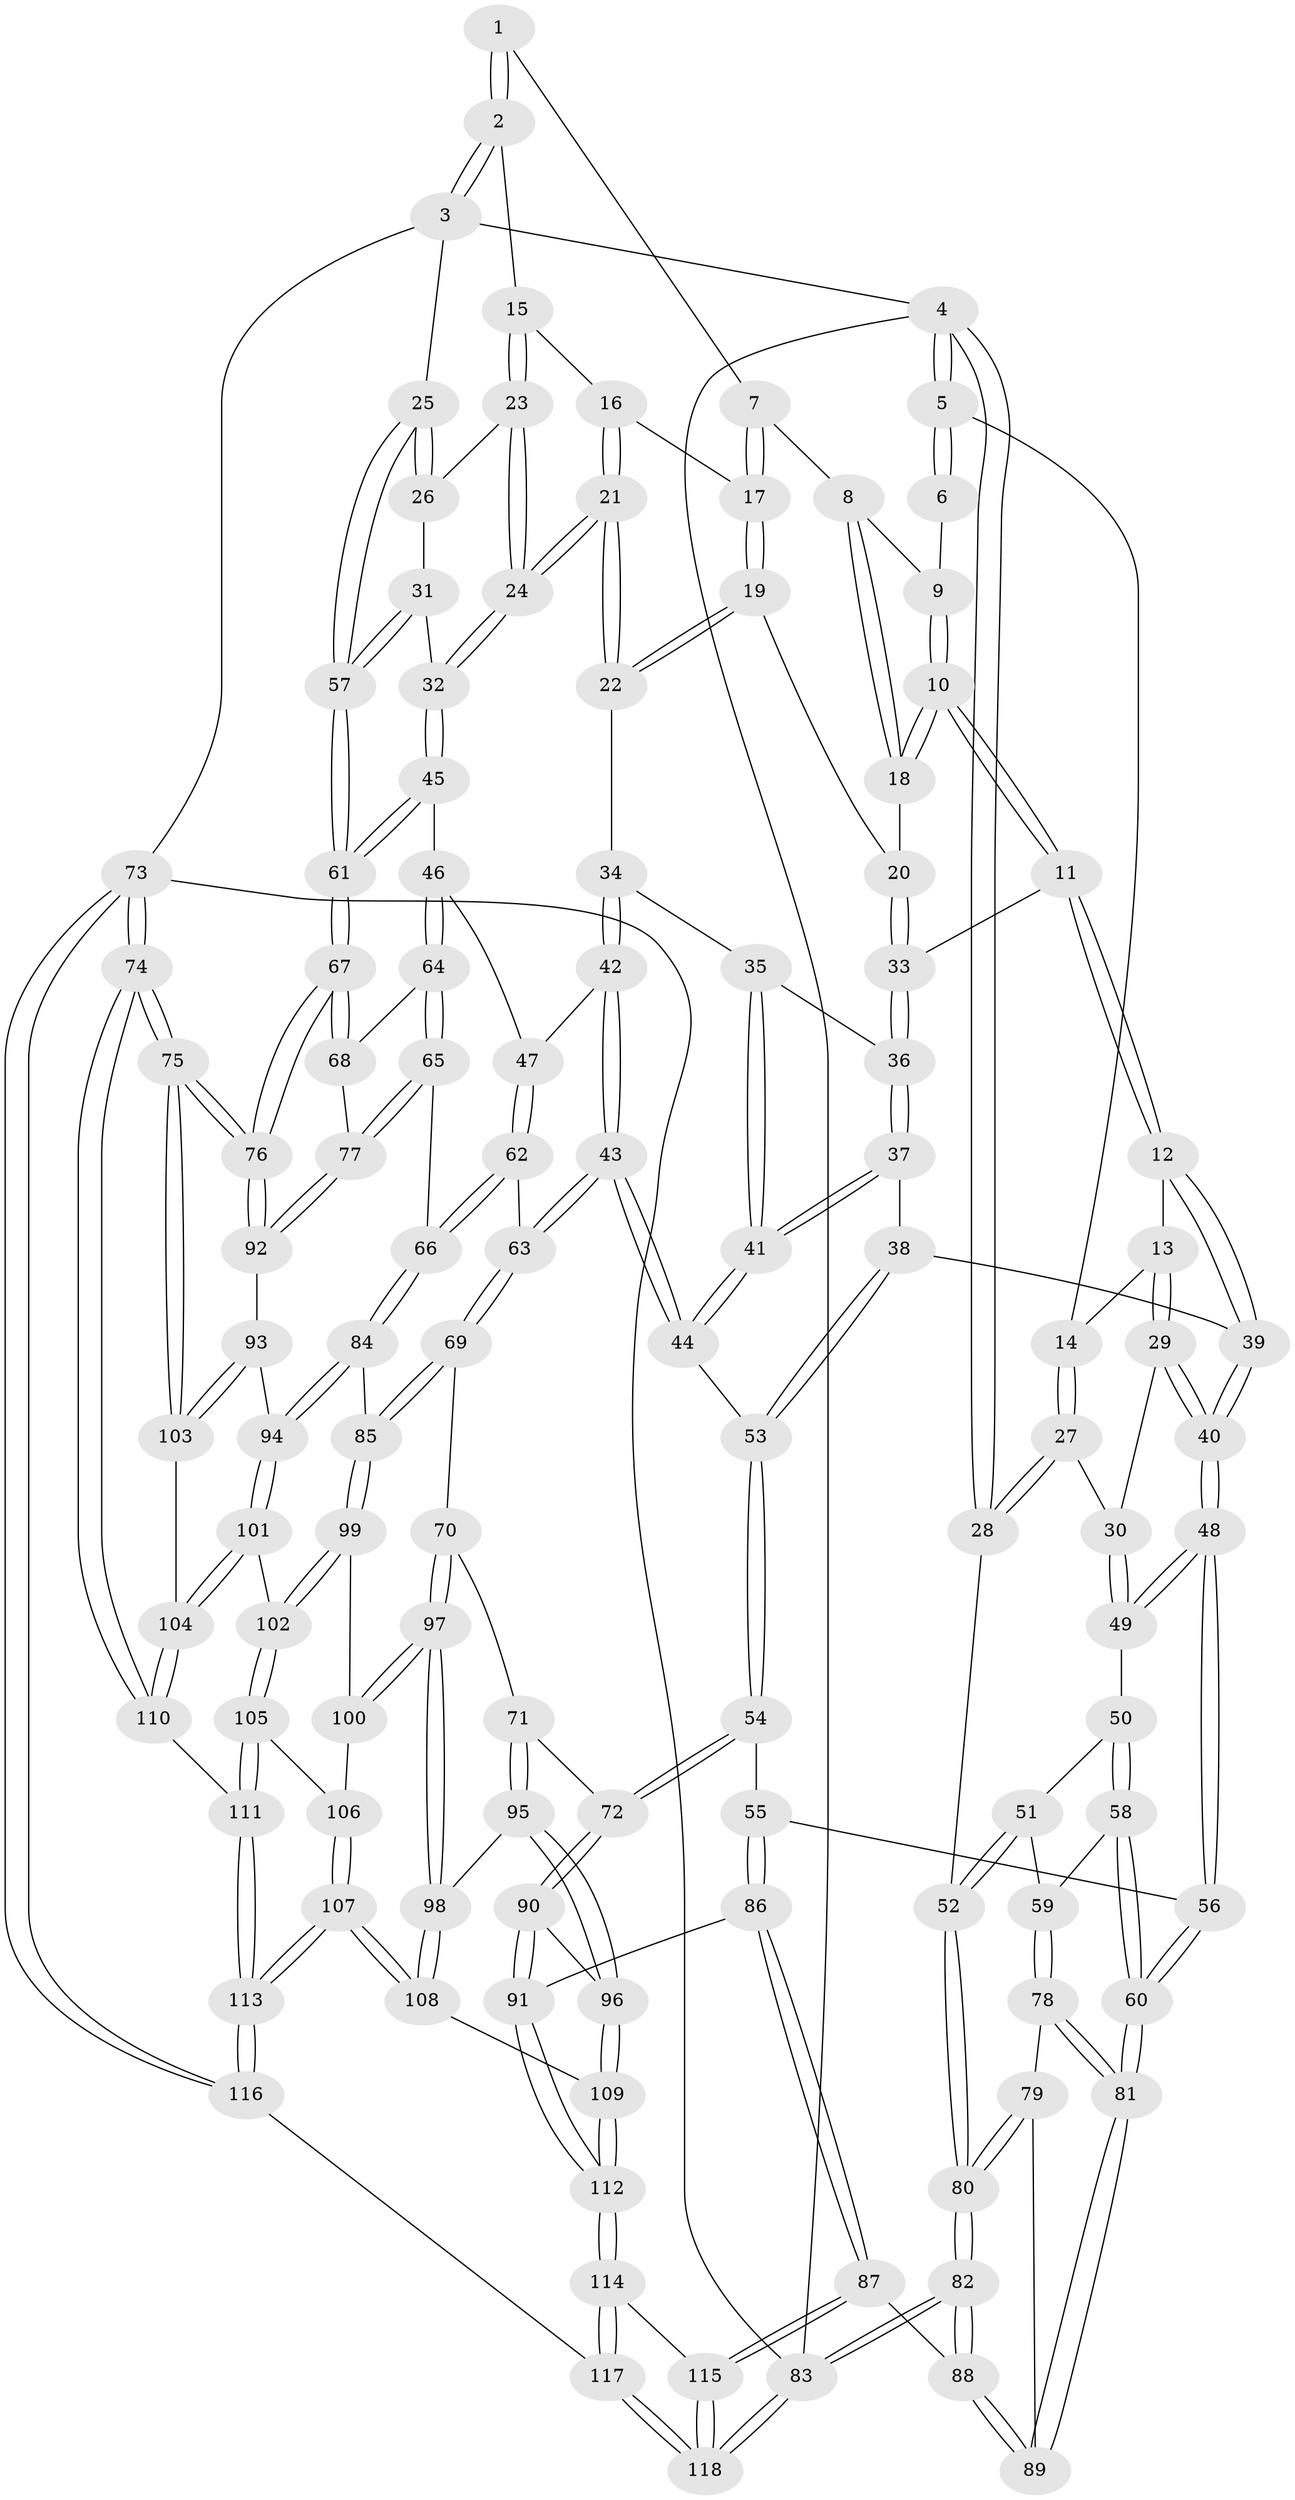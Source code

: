 // coarse degree distribution, {3: 0.576271186440678, 4: 0.2711864406779661, 2: 0.1016949152542373, 5: 0.03389830508474576, 6: 0.01694915254237288}
// Generated by graph-tools (version 1.1) at 2025/54/03/04/25 22:54:21]
// undirected, 118 vertices, 292 edges
graph export_dot {
  node [color=gray90,style=filled];
  1 [pos="+0.5850401960691501+0"];
  2 [pos="+1+0"];
  3 [pos="+1+0"];
  4 [pos="+0+0"];
  5 [pos="+0.10432451375720357+0"];
  6 [pos="+0.2435416614447709+0"];
  7 [pos="+0.5799817648854496+0"];
  8 [pos="+0.5457128565729912+0.03319877579077358"];
  9 [pos="+0.36217496228587426+0.002017304573689644"];
  10 [pos="+0.39729435600245183+0.16357982632472773"];
  11 [pos="+0.3857313576268213+0.18258159283632075"];
  12 [pos="+0.36391175009132826+0.1970590648790269"];
  13 [pos="+0.21312622628569444+0.154867744596536"];
  14 [pos="+0.1761463951631598+0.13175073484101982"];
  15 [pos="+0.9002700185914059+0"];
  16 [pos="+0.8220833158707102+0.04120528409666577"];
  17 [pos="+0.6915871635268334+0.076240950194742"];
  18 [pos="+0.5213099545294471+0.10275792423752234"];
  19 [pos="+0.6549785181596589+0.20185536325681322"];
  20 [pos="+0.6337657914383639+0.19564461151203483"];
  21 [pos="+0.7715244003982819+0.2557159308831301"];
  22 [pos="+0.6899286013394244+0.24099574243992863"];
  23 [pos="+0.9041755662699255+0.13672485822666747"];
  24 [pos="+0.8101990403407335+0.28573153473341945"];
  25 [pos="+1+0.07800385374125349"];
  26 [pos="+0.9677205718501807+0.22095560426768687"];
  27 [pos="+0.022901224503188492+0.2473361197293005"];
  28 [pos="+0+0.259141719907307"];
  29 [pos="+0.19840573826796812+0.3283819757094225"];
  30 [pos="+0.02758963729530705+0.25181059011300955"];
  31 [pos="+0.8578655708991817+0.31888401084431883"];
  32 [pos="+0.8452081540351075+0.32711470725684194"];
  33 [pos="+0.5078001732808+0.2655062726519321"];
  34 [pos="+0.6475123126970682+0.30083135404377276"];
  35 [pos="+0.6388243000998628+0.3060136969312941"];
  36 [pos="+0.5098122387632152+0.2721231020718693"];
  37 [pos="+0.5176676925631827+0.3430987047125826"];
  38 [pos="+0.48634794858350794+0.3612371566254403"];
  39 [pos="+0.3441930404886402+0.3306307905544782"];
  40 [pos="+0.2755641591029616+0.4468102484095058"];
  41 [pos="+0.5680567542889755+0.3646087970027402"];
  42 [pos="+0.676556648162703+0.42539526594846006"];
  43 [pos="+0.6030926988962425+0.46273915118189707"];
  44 [pos="+0.5906498576121636+0.45392214642433165"];
  45 [pos="+0.8508469953809421+0.3731962677561572"];
  46 [pos="+0.8438018250135058+0.3895493791973961"];
  47 [pos="+0.7337493448784544+0.4291431432581707"];
  48 [pos="+0.27553572401530063+0.44697239197267274"];
  49 [pos="+0.10987324239580683+0.3944286182896823"];
  50 [pos="+0.062090012392451634+0.43330405563535623"];
  51 [pos="+0+0.40758372282487043"];
  52 [pos="+0+0.27890702967518866"];
  53 [pos="+0.47073665273829246+0.4714307569095593"];
  54 [pos="+0.3938196548549867+0.5301781109168233"];
  55 [pos="+0.3463843214302658+0.5171638314771375"];
  56 [pos="+0.2801054777662186+0.47650860142752455"];
  57 [pos="+1+0.27856087152180103"];
  58 [pos="+0.06923112677285542+0.5079686505515231"];
  59 [pos="+0.04321117933284003+0.518803356415474"];
  60 [pos="+0.20990062472644963+0.5383502921754656"];
  61 [pos="+1+0.46687419185542817"];
  62 [pos="+0.7125898351616131+0.5105565549520781"];
  63 [pos="+0.6178296742021688+0.5374607259554586"];
  64 [pos="+0.851355132322666+0.46208336786192195"];
  65 [pos="+0.8283963270236708+0.5464326926134306"];
  66 [pos="+0.7850562905881168+0.5868345501308504"];
  67 [pos="+1+0.5883820625502867"];
  68 [pos="+0.9370136487552089+0.5122484705848551"];
  69 [pos="+0.6113222569530847+0.5817906867361552"];
  70 [pos="+0.5993516696210768+0.5929395780181815"];
  71 [pos="+0.45553003607957504+0.577296624616676"];
  72 [pos="+0.418701811851716+0.5576365530279395"];
  73 [pos="+1+1"];
  74 [pos="+1+1"];
  75 [pos="+1+0.7774933818087478"];
  76 [pos="+1+0.6324124401379769"];
  77 [pos="+0.9285086357712631+0.6154161332451167"];
  78 [pos="+0+0.5548979427839557"];
  79 [pos="+0+0.5701876686935342"];
  80 [pos="+0+0.5953973729240138"];
  81 [pos="+0.1773638708498017+0.6198669936099129"];
  82 [pos="+0+1"];
  83 [pos="+0+1"];
  84 [pos="+0.7795164854203407+0.5969215669419088"];
  85 [pos="+0.7442422116452017+0.6193333859572624"];
  86 [pos="+0.3066731403856699+0.797394852255176"];
  87 [pos="+0.2946814810486272+0.8011034495505762"];
  88 [pos="+0.15982097534114328+0.7542568890302837"];
  89 [pos="+0.16300573541991553+0.6710918188243602"];
  90 [pos="+0.4005456888757757+0.7756234522230736"];
  91 [pos="+0.3585618601884016+0.7976440641083706"];
  92 [pos="+0.9683098273034919+0.6552795859396849"];
  93 [pos="+0.9040366990340947+0.7037759769775627"];
  94 [pos="+0.8631724328942026+0.700360544330164"];
  95 [pos="+0.5085730183042256+0.732850892479352"];
  96 [pos="+0.4550871023437471+0.7699212566080977"];
  97 [pos="+0.5906884467298744+0.7108104708162393"];
  98 [pos="+0.5707574250673508+0.7241651115485356"];
  99 [pos="+0.7310432909108168+0.6839912818283719"];
  100 [pos="+0.5971186326994645+0.7132397120334875"];
  101 [pos="+0.7865737986086861+0.7571553506636917"];
  102 [pos="+0.7584139068648781+0.7610425352044874"];
  103 [pos="+0.911560409595775+0.8053447892273811"];
  104 [pos="+0.8902921246870316+0.8373607779142282"];
  105 [pos="+0.7235240958886047+0.8107509292186705"];
  106 [pos="+0.6191418126433262+0.7339074613657544"];
  107 [pos="+0.6354527094124982+0.8915225187840664"];
  108 [pos="+0.5873673557631703+0.8685368478465272"];
  109 [pos="+0.534874759737877+0.8729135606997185"];
  110 [pos="+0.880489222399779+0.9029899053020828"];
  111 [pos="+0.7095328760600885+0.9196110280132485"];
  112 [pos="+0.45806265765347826+0.9593340693061082"];
  113 [pos="+0.6999564367625141+0.9290970689175144"];
  114 [pos="+0.45408818429670716+1"];
  115 [pos="+0.28381435804578276+0.8974978264590504"];
  116 [pos="+0.637851345953074+1"];
  117 [pos="+0.4830320620877173+1"];
  118 [pos="+0.04146494796480232+1"];
  1 -- 2;
  1 -- 2;
  1 -- 7;
  2 -- 3;
  2 -- 3;
  2 -- 15;
  3 -- 4;
  3 -- 25;
  3 -- 73;
  4 -- 5;
  4 -- 5;
  4 -- 28;
  4 -- 28;
  4 -- 83;
  5 -- 6;
  5 -- 6;
  5 -- 14;
  6 -- 9;
  7 -- 8;
  7 -- 17;
  7 -- 17;
  8 -- 9;
  8 -- 18;
  8 -- 18;
  9 -- 10;
  9 -- 10;
  10 -- 11;
  10 -- 11;
  10 -- 18;
  10 -- 18;
  11 -- 12;
  11 -- 12;
  11 -- 33;
  12 -- 13;
  12 -- 39;
  12 -- 39;
  13 -- 14;
  13 -- 29;
  13 -- 29;
  14 -- 27;
  14 -- 27;
  15 -- 16;
  15 -- 23;
  15 -- 23;
  16 -- 17;
  16 -- 21;
  16 -- 21;
  17 -- 19;
  17 -- 19;
  18 -- 20;
  19 -- 20;
  19 -- 22;
  19 -- 22;
  20 -- 33;
  20 -- 33;
  21 -- 22;
  21 -- 22;
  21 -- 24;
  21 -- 24;
  22 -- 34;
  23 -- 24;
  23 -- 24;
  23 -- 26;
  24 -- 32;
  24 -- 32;
  25 -- 26;
  25 -- 26;
  25 -- 57;
  25 -- 57;
  26 -- 31;
  27 -- 28;
  27 -- 28;
  27 -- 30;
  28 -- 52;
  29 -- 30;
  29 -- 40;
  29 -- 40;
  30 -- 49;
  30 -- 49;
  31 -- 32;
  31 -- 57;
  31 -- 57;
  32 -- 45;
  32 -- 45;
  33 -- 36;
  33 -- 36;
  34 -- 35;
  34 -- 42;
  34 -- 42;
  35 -- 36;
  35 -- 41;
  35 -- 41;
  36 -- 37;
  36 -- 37;
  37 -- 38;
  37 -- 41;
  37 -- 41;
  38 -- 39;
  38 -- 53;
  38 -- 53;
  39 -- 40;
  39 -- 40;
  40 -- 48;
  40 -- 48;
  41 -- 44;
  41 -- 44;
  42 -- 43;
  42 -- 43;
  42 -- 47;
  43 -- 44;
  43 -- 44;
  43 -- 63;
  43 -- 63;
  44 -- 53;
  45 -- 46;
  45 -- 61;
  45 -- 61;
  46 -- 47;
  46 -- 64;
  46 -- 64;
  47 -- 62;
  47 -- 62;
  48 -- 49;
  48 -- 49;
  48 -- 56;
  48 -- 56;
  49 -- 50;
  50 -- 51;
  50 -- 58;
  50 -- 58;
  51 -- 52;
  51 -- 52;
  51 -- 59;
  52 -- 80;
  52 -- 80;
  53 -- 54;
  53 -- 54;
  54 -- 55;
  54 -- 72;
  54 -- 72;
  55 -- 56;
  55 -- 86;
  55 -- 86;
  56 -- 60;
  56 -- 60;
  57 -- 61;
  57 -- 61;
  58 -- 59;
  58 -- 60;
  58 -- 60;
  59 -- 78;
  59 -- 78;
  60 -- 81;
  60 -- 81;
  61 -- 67;
  61 -- 67;
  62 -- 63;
  62 -- 66;
  62 -- 66;
  63 -- 69;
  63 -- 69;
  64 -- 65;
  64 -- 65;
  64 -- 68;
  65 -- 66;
  65 -- 77;
  65 -- 77;
  66 -- 84;
  66 -- 84;
  67 -- 68;
  67 -- 68;
  67 -- 76;
  67 -- 76;
  68 -- 77;
  69 -- 70;
  69 -- 85;
  69 -- 85;
  70 -- 71;
  70 -- 97;
  70 -- 97;
  71 -- 72;
  71 -- 95;
  71 -- 95;
  72 -- 90;
  72 -- 90;
  73 -- 74;
  73 -- 74;
  73 -- 116;
  73 -- 116;
  73 -- 83;
  74 -- 75;
  74 -- 75;
  74 -- 110;
  74 -- 110;
  75 -- 76;
  75 -- 76;
  75 -- 103;
  75 -- 103;
  76 -- 92;
  76 -- 92;
  77 -- 92;
  77 -- 92;
  78 -- 79;
  78 -- 81;
  78 -- 81;
  79 -- 80;
  79 -- 80;
  79 -- 89;
  80 -- 82;
  80 -- 82;
  81 -- 89;
  81 -- 89;
  82 -- 83;
  82 -- 83;
  82 -- 88;
  82 -- 88;
  83 -- 118;
  83 -- 118;
  84 -- 85;
  84 -- 94;
  84 -- 94;
  85 -- 99;
  85 -- 99;
  86 -- 87;
  86 -- 87;
  86 -- 91;
  87 -- 88;
  87 -- 115;
  87 -- 115;
  88 -- 89;
  88 -- 89;
  90 -- 91;
  90 -- 91;
  90 -- 96;
  91 -- 112;
  91 -- 112;
  92 -- 93;
  93 -- 94;
  93 -- 103;
  93 -- 103;
  94 -- 101;
  94 -- 101;
  95 -- 96;
  95 -- 96;
  95 -- 98;
  96 -- 109;
  96 -- 109;
  97 -- 98;
  97 -- 98;
  97 -- 100;
  97 -- 100;
  98 -- 108;
  98 -- 108;
  99 -- 100;
  99 -- 102;
  99 -- 102;
  100 -- 106;
  101 -- 102;
  101 -- 104;
  101 -- 104;
  102 -- 105;
  102 -- 105;
  103 -- 104;
  104 -- 110;
  104 -- 110;
  105 -- 106;
  105 -- 111;
  105 -- 111;
  106 -- 107;
  106 -- 107;
  107 -- 108;
  107 -- 108;
  107 -- 113;
  107 -- 113;
  108 -- 109;
  109 -- 112;
  109 -- 112;
  110 -- 111;
  111 -- 113;
  111 -- 113;
  112 -- 114;
  112 -- 114;
  113 -- 116;
  113 -- 116;
  114 -- 115;
  114 -- 117;
  114 -- 117;
  115 -- 118;
  115 -- 118;
  116 -- 117;
  117 -- 118;
  117 -- 118;
}
